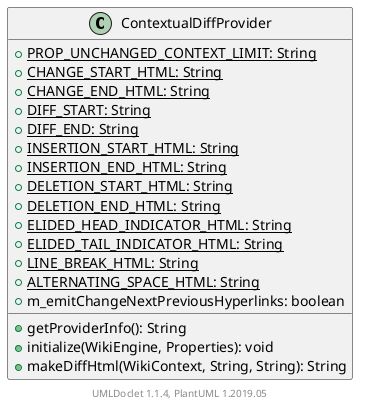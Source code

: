 @startuml

    class ContextualDiffProvider [[ContextualDiffProvider.html]] {
        {static} +PROP_UNCHANGED_CONTEXT_LIMIT: String
        {static} +CHANGE_START_HTML: String
        {static} +CHANGE_END_HTML: String
        {static} +DIFF_START: String
        {static} +DIFF_END: String
        {static} +INSERTION_START_HTML: String
        {static} +INSERTION_END_HTML: String
        {static} +DELETION_START_HTML: String
        {static} +DELETION_END_HTML: String
        {static} +ELIDED_HEAD_INDICATOR_HTML: String
        {static} +ELIDED_TAIL_INDICATOR_HTML: String
        {static} +LINE_BREAK_HTML: String
        {static} +ALTERNATING_SPACE_HTML: String
        +m_emitChangeNextPreviousHyperlinks: boolean
        +getProviderInfo(): String
        +initialize(WikiEngine, Properties): void
        +makeDiffHtml(WikiContext, String, String): String
    }


    center footer UMLDoclet 1.1.4, PlantUML 1.2019.05
@enduml
